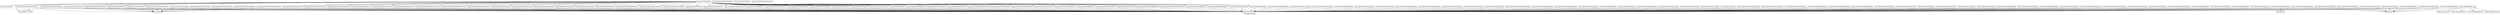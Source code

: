 digraph "Call graph: par_amg.ll" {
	label="Call graph: par_amg.ll";

	Node0x56073bdd2870 [shape=record,label="{hypre_BoomerAMGCreate}"];
	Node0x56073bdd2870 -> Node0x56073bd37dd0;
	Node0x56073bdd2870 -> Node0x56073bd03c60;
	Node0x56073bdd2870 -> Node0x56073bcff620;
	Node0x56073bdd2870 -> Node0x56073bdd2b50;
	Node0x56073bdd2870 -> Node0x56073bd3f4f0;
	Node0x56073bdd2870 -> Node0x56073bd03cf0;
	Node0x56073bdd2870 -> Node0x56073bd4d7a0;
	Node0x56073bdd2870 -> Node0x56073bd48dc0;
	Node0x56073bdd2870 -> Node0x56073bd58660;
	Node0x56073bdd2870 -> Node0x56073bc712d0;
	Node0x56073bdd2870 -> Node0x56073bcaf9e0;
	Node0x56073bdd2870 -> Node0x56073bcba070;
	Node0x56073bdd2870 -> Node0x56073bcb4810;
	Node0x56073bdd2870 -> Node0x56073bcb6850;
	Node0x56073bdd2870 -> Node0x56073bcbb720;
	Node0x56073bdd2870 -> Node0x56073bcbbda0;
	Node0x56073bdd2870 -> Node0x56073bcbc420;
	Node0x56073bdd2870 -> Node0x56073bcbcaa0;
	Node0x56073bdd2870 -> Node0x56073bcbd120;
	Node0x56073bdd2870 -> Node0x56073bcbd7a0;
	Node0x56073bdd2870 -> Node0x56073bcbde20;
	Node0x56073bdd2870 -> Node0x56073bcbe4a0;
	Node0x56073bdd2870 -> Node0x56073bcbeb20;
	Node0x56073bdd2870 -> Node0x56073bcdbf40;
	Node0x56073bdd2870 -> Node0x56073bcbf660;
	Node0x56073bdd2870 -> Node0x56073bcc00b0;
	Node0x56073bdd2870 -> Node0x56073bcc0740;
	Node0x56073bdd2870 -> Node0x56073bcc0d90;
	Node0x56073bdd2870 -> Node0x56073bcb5460;
	Node0x56073bdd2870 -> Node0x56073bcc23e0;
	Node0x56073bdd2870 -> Node0x56073bcc2a50;
	Node0x56073bdd2870 -> Node0x56073bcc3400;
	Node0x56073bdd2870 -> Node0x56073bcc3a80;
	Node0x56073bdd2870 -> Node0x56073bcc4100;
	Node0x56073bdd2870 -> Node0x56073bcdaba0;
	Node0x56073bdd2870 -> Node0x56073bcd9c30;
	Node0x56073bdd2870 -> Node0x56073bcc4780;
	Node0x56073bdd2870 -> Node0x56073bcc4e00;
	Node0x56073bdd2870 -> Node0x56073bcc54d0;
	Node0x56073bdd2870 -> Node0x56073bcc6310;
	Node0x56073bdd2870 -> Node0x56073bcc6990;
	Node0x56073bdd2870 -> Node0x56073bcc7e70;
	Node0x56073bdd2870 -> Node0x56073bcc8560;
	Node0x56073bdd2870 -> Node0x56073bcc8b60;
	Node0x56073bdd2870 -> Node0x56073bcce4a0;
	Node0x56073bdd2870 -> Node0x56073bccfd80;
	Node0x56073bdd2870 -> Node0x56073bcd0ff0;
	Node0x56073bdd2870 -> Node0x56073bcd2040;
	Node0x56073bdd2870 -> Node0x56073bcd34b0;
	Node0x56073bdd2870 -> Node0x56073bcd48a0;
	Node0x56073bdd2870 -> Node0x56073bcd5ad0;
	Node0x56073bdd2870 -> Node0x56073bcd6f90;
	Node0x56073bdd2870 -> Node0x56073bd26780;
	Node0x56073bdd2870 -> Node0x56073bcd89d0;
	Node0x56073bd3f4f0 [shape=record,label="{hypre_BoomerAMGSetMinCoarseSize}"];
	Node0x56073bd3f4f0 -> Node0x56073bcdda40;
	Node0x56073bd37dd0 [shape=record,label="{llvm.memset.p0.i64}"];
	Node0x56073bd03c60 [shape=record,label="{hypre_sprintf}"];
	Node0x56073bcff620 [shape=record,label="{hypre_CAlloc}"];
	Node0x56073bdd2b50 [shape=record,label="{hypre_BoomerAMGSetMaxCoarseSize}"];
	Node0x56073bdd2b50 -> Node0x56073bcdda40;
	Node0x56073bcbde20 [shape=record,label="{hypre_BoomerAMGSetNumFunctions}"];
	Node0x56073bcbde20 -> Node0x56073bcdda40;
	Node0x56073bcbcaa0 [shape=record,label="{hypre_BoomerAMGSetPMaxElmts}"];
	Node0x56073bcbcaa0 -> Node0x56073bcdda40;
	Node0x56073bd03cf0 [shape=record,label="{hypre_BoomerAMGSetStrongThreshold}"];
	Node0x56073bd03cf0 -> Node0x56073bcdda40;
	Node0x56073bd4d7a0 [shape=record,label="{hypre_BoomerAMGSetMaxRowSum}"];
	Node0x56073bd4d7a0 -> Node0x56073bcdda40;
	Node0x56073bd48dc0 [shape=record,label="{hypre_BoomerAMGSetTruncFactor}"];
	Node0x56073bd48dc0 -> Node0x56073bcdda40;
	Node0x56073bd58660 [shape=record,label="{hypre_BoomerAMGSetAggTruncFactor}"];
	Node0x56073bd58660 -> Node0x56073bcdda40;
	Node0x56073bc712d0 [shape=record,label="{hypre_BoomerAMGSetAggP12TruncFactor}"];
	Node0x56073bc712d0 -> Node0x56073bcdda40;
	Node0x56073bcaf9e0 [shape=record,label="{hypre_BoomerAMGSetJacobiTruncThreshold}"];
	Node0x56073bcaf9e0 -> Node0x56073bcdda40;
	Node0x56073bcba070 [shape=record,label="{hypre_BoomerAMGSetSCommPkgSwitch}"];
	Node0x56073bcba070 -> Node0x56073bcdda40;
	Node0x56073bcb4810 [shape=record,label="{hypre_BoomerAMGSetSepWeight}"];
	Node0x56073bcb4810 -> Node0x56073bcdda40;
	Node0x56073bcb6850 [shape=record,label="{hypre_BoomerAMGSetMeasureType}"];
	Node0x56073bcb6850 -> Node0x56073bcdda40;
	Node0x56073bcbb720 [shape=record,label="{hypre_BoomerAMGSetCoarsenType}"];
	Node0x56073bcbb720 -> Node0x56073bcdda40;
	Node0x56073bcbbda0 [shape=record,label="{hypre_BoomerAMGSetInterpType}"];
	Node0x56073bcbbda0 -> Node0x56073bcdda40;
	Node0x56073bcbc420 [shape=record,label="{hypre_BoomerAMGSetSetupType}"];
	Node0x56073bcbc420 -> Node0x56073bcdda40;
	Node0x56073bcc6310 [shape=record,label="{hypre_BoomerAMGSetChebyOrder}"];
	Node0x56073bcc6310 -> Node0x56073bcdda40;
	Node0x56073bcc6990 [shape=record,label="{hypre_BoomerAMGSetChebyFraction}"];
	Node0x56073bcc6990 -> Node0x56073bcdda40;
	Node0x56073bcbd120 [shape=record,label="{hypre_BoomerAMGSetAggPMaxElmts}"];
	Node0x56073bcbd120 -> Node0x56073bcdda40;
	Node0x56073bcbd7a0 [shape=record,label="{hypre_BoomerAMGSetAggP12MaxElmts}"];
	Node0x56073bcbd7a0 -> Node0x56073bcdda40;
	Node0x56073bcf5c70 [shape=record,label="{hypre_BoomerAMGGetSeqThreshold}"];
	Node0x56073bcf5c70 -> Node0x56073bcdda40;
	Node0x56073bcbe4a0 [shape=record,label="{hypre_BoomerAMGSetNodal}"];
	Node0x56073bcbe4a0 -> Node0x56073bcdda40;
	Node0x56073bcbeb20 [shape=record,label="{hypre_BoomerAMGSetNodalLevels}"];
	Node0x56073bcbeb20 -> Node0x56073bcdda40;
	Node0x56073bcbf660 [shape=record,label="{hypre_BoomerAMGSetNumPaths}"];
	Node0x56073bcbf660 -> Node0x56073bcdda40;
	Node0x56073bcc00b0 [shape=record,label="{hypre_BoomerAMGSetAggNumLevels}"];
	Node0x56073bcc00b0 -> Node0x56073bcdda40;
	Node0x56073bcc0740 [shape=record,label="{hypre_BoomerAMGSetAggInterpType}"];
	Node0x56073bcc0740 -> Node0x56073bcdda40;
	Node0x56073bcc0d90 [shape=record,label="{hypre_BoomerAMGSetPostInterpType}"];
	Node0x56073bcc0d90 -> Node0x56073bcdda40;
	Node0x56073bcb5460 [shape=record,label="{hypre_BoomerAMGSetMinIter}"];
	Node0x56073bcb5460 -> Node0x56073bcdda40;
	Node0x56073bcc23e0 [shape=record,label="{hypre_BoomerAMGSetMaxIter}"];
	Node0x56073bcc23e0 -> Node0x56073bcdda40;
	Node0x56073bcc2a50 [shape=record,label="{hypre_BoomerAMGSetCycleType}"];
	Node0x56073bcc2a50 -> Node0x56073bcdda40;
	Node0x56073bcc3400 [shape=record,label="{hypre_BoomerAMGSetTol}"];
	Node0x56073bcc3400 -> Node0x56073bcdda40;
	Node0x56073bcc3a80 [shape=record,label="{hypre_BoomerAMGSetNumSweeps}"];
	Node0x56073bcc3a80 -> Node0x56073bcdda40;
	Node0x56073bcc3a80 -> Node0x56073bcff620;
	Node0x56073bcc4100 [shape=record,label="{hypre_BoomerAMGSetCycleRelaxType}"];
	Node0x56073bcc4100 -> Node0x56073bcdda40;
	Node0x56073bcc4100 -> Node0x56073bcff620;
	Node0x56073bcc4780 [shape=record,label="{hypre_BoomerAMGSetRelaxOrder}"];
	Node0x56073bcc4780 -> Node0x56073bcdda40;
	Node0x56073bcc4e00 [shape=record,label="{hypre_BoomerAMGSetRelaxWt}"];
	Node0x56073bcc4e00 -> Node0x56073bcdda40;
	Node0x56073bcc4e00 -> Node0x56073bcff620;
	Node0x56073bcc54d0 [shape=record,label="{hypre_BoomerAMGSetOuterWt}"];
	Node0x56073bcc54d0 -> Node0x56073bcdda40;
	Node0x56073bcc54d0 -> Node0x56073bcff620;
	Node0x56073bcf2740 [shape=record,label="{hypre_BoomerAMGGetMinCoarseSize}"];
	Node0x56073bcf2740 -> Node0x56073bcdda40;
	Node0x56073bcf4310 [shape=record,label="{hypre_BoomerAMGSetSeqThreshold}"];
	Node0x56073bcf4310 -> Node0x56073bcdda40;
	Node0x56073bcf6ec0 [shape=record,label="{hypre_BoomerAMGSetRedundant}"];
	Node0x56073bcf6ec0 -> Node0x56073bcdda40;
	Node0x56073bcf88b0 [shape=record,label="{hypre_BoomerAMGGetRedundant}"];
	Node0x56073bcf88b0 -> Node0x56073bcdda40;
	Node0x56073bcc7e70 [shape=record,label="{hypre_BoomerAMGSetChebyEigEst}"];
	Node0x56073bcc7e70 -> Node0x56073bcdda40;
	Node0x56073bcc8560 [shape=record,label="{hypre_BoomerAMGSetChebyVariant}"];
	Node0x56073bcc8560 -> Node0x56073bcdda40;
	Node0x56073bcc8b60 [shape=record,label="{hypre_BoomerAMGSetChebyScale}"];
	Node0x56073bcc8b60 -> Node0x56073bcdda40;
	Node0x56073bcce4a0 [shape=record,label="{hypre_BoomerAMGSetNumIterations}"];
	Node0x56073bcce4a0 -> Node0x56073bcdda40;
	Node0x56073bccfd80 [shape=record,label="{hypre_BoomerAMGSetAdditive}"];
	Node0x56073bccfd80 -> Node0x56073bcdda40;
	Node0x56073bcd0ff0 [shape=record,label="{hypre_BoomerAMGSetMultAdditive}"];
	Node0x56073bcd0ff0 -> Node0x56073bcdda40;
	Node0x56073bcd2040 [shape=record,label="{hypre_BoomerAMGSetSimple}"];
	Node0x56073bcd2040 -> Node0x56073bcdda40;
	Node0x56073bcd34b0 [shape=record,label="{hypre_BoomerAMGSetMultAddPMaxElmts}"];
	Node0x56073bcd34b0 -> Node0x56073bcdda40;
	Node0x56073bcd48a0 [shape=record,label="{hypre_BoomerAMGSetMultAddTruncFactor}"];
	Node0x56073bcd48a0 -> Node0x56073bcdda40;
	Node0x56073bcd5ad0 [shape=record,label="{hypre_BoomerAMGSetAddRelaxType}"];
	Node0x56073bcd5ad0 -> Node0x56073bcdda40;
	Node0x56073bcd6f90 [shape=record,label="{hypre_BoomerAMGSetAddRelaxWt}"];
	Node0x56073bcd6f90 -> Node0x56073bcdda40;
	Node0x56073bd26780 [shape=record,label="{hypre_BoomerAMGSetPrintLevel}"];
	Node0x56073bd26780 -> Node0x56073bcdda40;
	Node0x56073bcd89d0 [shape=record,label="{hypre_BoomerAMGSetLogging}"];
	Node0x56073bcd89d0 -> Node0x56073bcdda40;
	Node0x56073bcd9c30 [shape=record,label="{hypre_BoomerAMGSetPrintFileName}"];
	Node0x56073bcd9c30 -> Node0x56073bcdda40;
	Node0x56073bcd9c30 -> Node0x56073bce7dc0;
	Node0x56073bcd9c30 -> Node0x56073bd03c60;
	Node0x56073bcdaba0 [shape=record,label="{hypre_BoomerAMGSetDebugFlag}"];
	Node0x56073bcdaba0 -> Node0x56073bcdda40;
	Node0x56073bcdbf40 [shape=record,label="{hypre_BoomerAMGSetRestriction}"];
	Node0x56073bcdbf40 -> Node0x56073bcdda40;
	Node0x56073bdde500 [shape=record,label="{hypre_BoomerAMGDestroy}"];
	Node0x56073bdde500 -> Node0x56073bdde580;
	Node0x56073bdde500 -> Node0x56073bce8f40;
	Node0x56073bdde500 -> Node0x56073bdde6e0;
	Node0x56073bdde500 -> Node0x56073bdde760;
	Node0x56073bdde500 -> Node0x56073bdde500;
	Node0x56073bdde500 -> Node0x56073bdde7e0;
	Node0x56073bdde580 [shape=record,label="{hypre_Free}"];
	Node0x56073bdde6e0 [shape=record,label="{hypre_ParVectorDestroy}"];
	Node0x56073bdde760 [shape=record,label="{hypre_ParCSRMatrixDestroy}"];
	Node0x56073bdde7e0 [shape=record,label="{hypre_CSRMatrixDestroy}"];
	Node0x56073bce8f40 [shape=record,label="{hypre_MPI_Comm_free}"];
	Node0x56073bcdda40 [shape=record,label="{hypre_error_handler}"];
	Node0x56073bcec750 [shape=record,label="{hypre_BoomerAMGSetMaxLevels}"];
	Node0x56073bcec750 -> Node0x56073bcdda40;
	Node0x56073bcec750 -> Node0x56073bcee0d0;
	Node0x56073bcee0d0 [shape=record,label="{hypre_ReAlloc}"];
	Node0x56073bcef3b0 [shape=record,label="{hypre_BoomerAMGGetMaxLevels}"];
	Node0x56073bcef3b0 -> Node0x56073bcdda40;
	Node0x56073bcf0db0 [shape=record,label="{hypre_BoomerAMGGetMaxCoarseSize}"];
	Node0x56073bcf0db0 -> Node0x56073bcdda40;
	Node0x56073bcf9b30 [shape=record,label="{hypre_BoomerAMGGetStrongThreshold}"];
	Node0x56073bcf9b30 -> Node0x56073bcdda40;
	Node0x56073bcfb710 [shape=record,label="{hypre_BoomerAMGGetMaxRowSum}"];
	Node0x56073bcfb710 -> Node0x56073bcdda40;
	Node0x56073bcfd450 [shape=record,label="{hypre_BoomerAMGGetTruncFactor}"];
	Node0x56073bcfd450 -> Node0x56073bcdda40;
	Node0x56073bd009c0 [shape=record,label="{hypre_BoomerAMGGetPMaxElmts}"];
	Node0x56073bd009c0 -> Node0x56073bcdda40;
	Node0x56073bd026b0 [shape=record,label="{hypre_BoomerAMGGetJacobiTruncThreshold}"];
	Node0x56073bd026b0 -> Node0x56073bcdda40;
	Node0x56073bd05b80 [shape=record,label="{hypre_BoomerAMGGetPostInterpType}"];
	Node0x56073bd05b80 -> Node0x56073bcdda40;
	Node0x56073bd07c20 [shape=record,label="{hypre_BoomerAMGGetSCommPkgSwitch}"];
	Node0x56073bd07c20 -> Node0x56073bcdda40;
	Node0x56073bd0afc0 [shape=record,label="{hypre_BoomerAMGGetInterpType}"];
	Node0x56073bd0afc0 -> Node0x56073bcdda40;
	Node0x56073bd0d130 [shape=record,label="{hypre_BoomerAMGGetMinIter}"];
	Node0x56073bd0d130 -> Node0x56073bcdda40;
	Node0x56073bd12340 [shape=record,label="{hypre_BoomerAMGGetMaxIter}"];
	Node0x56073bd12340 -> Node0x56073bcdda40;
	Node0x56073bd13740 [shape=record,label="{hypre_BoomerAMGGetCoarsenType}"];
	Node0x56073bd13740 -> Node0x56073bcdda40;
	Node0x56073bd150b0 [shape=record,label="{hypre_BoomerAMGGetMeasureType}"];
	Node0x56073bd150b0 -> Node0x56073bcdda40;
	Node0x56073bd16bb0 [shape=record,label="{hypre_BoomerAMGGetSetupType}"];
	Node0x56073bd16bb0 -> Node0x56073bcdda40;
	Node0x56073bd18910 [shape=record,label="{hypre_BoomerAMGGetCycleType}"];
	Node0x56073bd18910 -> Node0x56073bcdda40;
	Node0x56073bd1aaa0 [shape=record,label="{hypre_BoomerAMGGetTol}"];
	Node0x56073bd1aaa0 -> Node0x56073bcdda40;
	Node0x56073bd1c7f0 [shape=record,label="{hypre_BoomerAMGSetCycleNumSweeps}"];
	Node0x56073bd1c7f0 -> Node0x56073bcdda40;
	Node0x56073bd1c7f0 -> Node0x56073bcff620;
	Node0x56073bd1e1e0 [shape=record,label="{hypre_BoomerAMGGetCycleNumSweeps}"];
	Node0x56073bd1e1e0 -> Node0x56073bcdda40;
	Node0x56073bde0800 [shape=record,label="{hypre_BoomerAMGSetNumGridSweeps}"];
	Node0x56073bde0800 -> Node0x56073bcdda40;
	Node0x56073bde0800 -> Node0x56073bdde580;
	Node0x56073bde0930 [shape=record,label="{hypre_BoomerAMGGetNumGridSweeps}"];
	Node0x56073bde0930 -> Node0x56073bcdda40;
	Node0x56073bde09b0 [shape=record,label="{hypre_BoomerAMGSetRelaxType}"];
	Node0x56073bde09b0 -> Node0x56073bcdda40;
	Node0x56073bde09b0 -> Node0x56073bcff620;
	Node0x56073bde0b10 [shape=record,label="{hypre_BoomerAMGGetCycleRelaxType}"];
	Node0x56073bde0b10 -> Node0x56073bcdda40;
	Node0x56073bde0c40 [shape=record,label="{hypre_BoomerAMGGetRelaxOrder}"];
	Node0x56073bde0c40 -> Node0x56073bcdda40;
	Node0x56073bde0cc0 [shape=record,label="{hypre_BoomerAMGSetGridRelaxType}"];
	Node0x56073bde0cc0 -> Node0x56073bcdda40;
	Node0x56073bde0cc0 -> Node0x56073bdde580;
	Node0x56073bde0e20 [shape=record,label="{hypre_BoomerAMGGetGridRelaxType}"];
	Node0x56073bde0e20 -> Node0x56073bcdda40;
	Node0x56073bde0ea0 [shape=record,label="{hypre_BoomerAMGSetGridRelaxPoints}"];
	Node0x56073bde0ea0 -> Node0x56073bcdda40;
	Node0x56073bde0ea0 -> Node0x56073bdde580;
	Node0x56073bde1000 [shape=record,label="{hypre_BoomerAMGGetGridRelaxPoints}"];
	Node0x56073bde1000 -> Node0x56073bcdda40;
	Node0x56073bde1080 [shape=record,label="{hypre_BoomerAMGSetRelaxWeight}"];
	Node0x56073bde1080 -> Node0x56073bcdda40;
	Node0x56073bde1080 -> Node0x56073bdde580;
	Node0x56073bde11e0 [shape=record,label="{hypre_BoomerAMGGetRelaxWeight}"];
	Node0x56073bde11e0 -> Node0x56073bcdda40;
	Node0x56073bde1260 [shape=record,label="{hypre_BoomerAMGSetLevelRelaxWt}"];
	Node0x56073bde1260 -> Node0x56073bcdda40;
	Node0x56073bde1260 -> Node0x56073bcff620;
	Node0x56073bde13c0 [shape=record,label="{hypre_BoomerAMGGetLevelRelaxWt}"];
	Node0x56073bde13c0 -> Node0x56073bcdda40;
	Node0x56073bd1f460 [shape=record,label="{hypre_BoomerAMGSetOmega}"];
	Node0x56073bd1f460 -> Node0x56073bcdda40;
	Node0x56073bd1f460 -> Node0x56073bdde580;
	Node0x56073bd203b0 [shape=record,label="{hypre_BoomerAMGGetOmega}"];
	Node0x56073bd203b0 -> Node0x56073bcdda40;
	Node0x56073bd21670 [shape=record,label="{hypre_BoomerAMGSetLevelOuterWt}"];
	Node0x56073bd21670 -> Node0x56073bcdda40;
	Node0x56073bd21670 -> Node0x56073bcff620;
	Node0x56073bd233d0 [shape=record,label="{hypre_BoomerAMGGetLevelOuterWt}"];
	Node0x56073bd233d0 -> Node0x56073bcdda40;
	Node0x56073bd246b0 [shape=record,label="{hypre_BoomerAMGGetLogging}"];
	Node0x56073bd246b0 -> Node0x56073bcdda40;
	Node0x56073bd259a0 [shape=record,label="{hypre_BoomerAMGGetPrintLevel}"];
	Node0x56073bd259a0 -> Node0x56073bcdda40;
	Node0x56073bce7dc0 [shape=record,label="{strlen}"];
	Node0x56073bd275d0 [shape=record,label="{hypre_BoomerAMGGetPrintFileName}"];
	Node0x56073bd275d0 -> Node0x56073bcdda40;
	Node0x56073bd275d0 -> Node0x56073bd03c60;
	Node0x56073bd2ae20 [shape=record,label="{hypre_BoomerAMGGetDebugFlag}"];
	Node0x56073bd2ae20 -> Node0x56073bcdda40;
	Node0x56073bd2c7b0 [shape=record,label="{hypre_BoomerAMGGetNumFunctions}"];
	Node0x56073bd2c7b0 -> Node0x56073bcdda40;
	Node0x56073bd2e390 [shape=record,label="{hypre_BoomerAMGSetNodalDiag}"];
	Node0x56073bd2e390 -> Node0x56073bcdda40;
	Node0x56073bd305e0 [shape=record,label="{hypre_BoomerAMGSetNumPoints}"];
	Node0x56073bd305e0 -> Node0x56073bcdda40;
	Node0x56073bd330a0 [shape=record,label="{hypre_BoomerAMGSetDofFunc}"];
	Node0x56073bd330a0 -> Node0x56073bcdda40;
	Node0x56073bd330a0 -> Node0x56073bdde580;
	Node0x56073bd36500 [shape=record,label="{hypre_BoomerAMGSetPointDofMap}"];
	Node0x56073bd36500 -> Node0x56073bcdda40;
	Node0x56073bd36500 -> Node0x56073bdde580;
	Node0x56073bd36e70 [shape=record,label="{hypre_BoomerAMGSetDofPoint}"];
	Node0x56073bd36e70 -> Node0x56073bcdda40;
	Node0x56073bd36e70 -> Node0x56073bdde580;
	Node0x56073bd38650 [shape=record,label="{hypre_BoomerAMGGetNumIterations}"];
	Node0x56073bd38650 -> Node0x56073bcdda40;
	Node0x56073bd39450 [shape=record,label="{hypre_BoomerAMGGetCumNumIterations}"];
	Node0x56073bd39450 -> Node0x56073bcdda40;
	Node0x56073bd3a5e0 [shape=record,label="{hypre_BoomerAMGGetCumNnzAP}"];
	Node0x56073bd3a5e0 -> Node0x56073bcdda40;
	Node0x56073bd3d720 [shape=record,label="{hypre_BoomerAMGGetResidual}"];
	Node0x56073bd3d720 -> Node0x56073bcdda40;
	Node0x56073bd3e4c0 [shape=record,label="{hypre_BoomerAMGGetRelResidualNorm}"];
	Node0x56073bd3e4c0 -> Node0x56073bcdda40;
	Node0x56073bd3ead0 [shape=record,label="{hypre_BoomerAMGGetAdditive}"];
	Node0x56073bd3ead0 -> Node0x56073bcdda40;
	Node0x56073bd410c0 [shape=record,label="{hypre_BoomerAMGGetMultAdditive}"];
	Node0x56073bd410c0 -> Node0x56073bcdda40;
	Node0x56073bd42da0 [shape=record,label="{hypre_BoomerAMGGetSimple}"];
	Node0x56073bd42da0 -> Node0x56073bcdda40;
	Node0x56073bd44ef0 [shape=record,label="{hypre_BoomerAMGSetAddLastLvl}"];
	Node0x56073bd44ef0 -> Node0x56073bcdda40;
	Node0x56073bd45e50 [shape=record,label="{hypre_BoomerAMGSetNonGalerkinTol}"];
	Node0x56073bd45e50 -> Node0x56073bcdda40;
	Node0x56073bd45e50 -> Node0x56073bcff620;
	Node0x56073bd476e0 [shape=record,label="{hypre_BoomerAMGSetLevelNonGalerkinTol}"];
	Node0x56073bd476e0 -> Node0x56073bcdda40;
	Node0x56073bd476e0 -> Node0x56073bcff620;
	Node0x56073bd49220 [shape=record,label="{hypre_BoomerAMGSetNonGalerkTol}"];
	Node0x56073bd4b0b0 [shape=record,label="{hypre_BoomerAMGSetRAP2}"];
	Node0x56073bd4cfc0 [shape=record,label="{hypre_BoomerAMGSetKeepTranspose}"];
}
